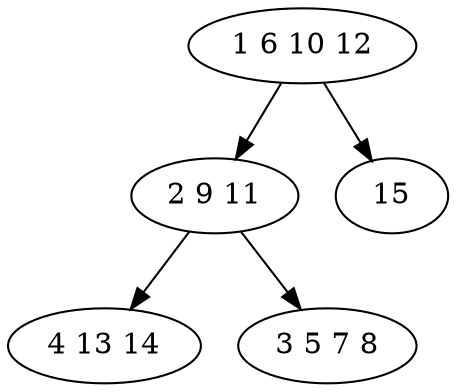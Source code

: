 digraph true_tree {
	"0" -> "1"
	"0" -> "2"
	"1" -> "3"
	"1" -> "4"
	"0" [label="1 6 10 12"];
	"1" [label="2 9 11"];
	"2" [label="15"];
	"3" [label="4 13 14"];
	"4" [label="3 5 7 8"];
}
